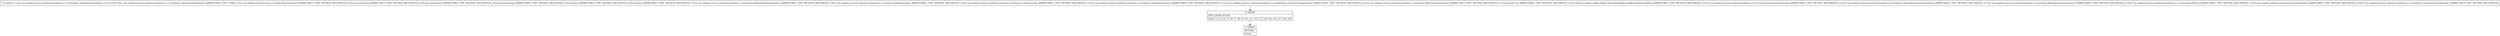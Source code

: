 digraph "CFG forcom.mapbox.services.android.navigation.ui.v5.AutoValue_NavigationViewOptions.\<init\>(Lcom\/mapbox\/api\/directions\/v5\/models\/DirectionsRoute;Ljava\/lang\/String;Ljava\/lang\/Integer;Ljava\/lang\/Integer;ZZLcom\/mapbox\/services\/android\/navigation\/v5\/navigation\/MapboxNavigationOptions;Lcom\/mapbox\/services\/android\/navigation\/ui\/v5\/listeners\/FeedbackListener;Lcom\/mapbox\/services\/android\/navigation\/ui\/v5\/listeners\/RouteListener;Lcom\/mapbox\/services\/android\/navigation\/ui\/v5\/listeners\/NavigationListener;Lcom\/mapbox\/services\/android\/navigation\/v5\/routeprogress\/ProgressChangeListener;Lcom\/mapbox\/services\/android\/navigation\/v5\/milestone\/MilestoneEventListener;Ljava\/util\/List;Landroid\/support\/design\/widget\/BottomSheetBehavior$BottomSheetCallback;Lcom\/mapbox\/services\/android\/navigation\/ui\/v5\/listeners\/InstructionListListener;Lcom\/mapbox\/services\/android\/navigation\/ui\/v5\/listeners\/SpeechAnnouncementListener;Lcom\/mapbox\/services\/android\/navigation\/ui\/v5\/listeners\/BannerInstructionsListener;Lcom\/mapbox\/services\/android\/navigation\/ui\/v5\/voice\/SpeechPlayer;Lcom\/mapbox\/android\/core\/location\/LocationEngine;Lcom\/mapbox\/services\/android\/navigation\/ui\/v5\/AutoValue_NavigationViewOptions$1;)V" {
Node_0 [shape=record,label="{0\:\ 0x0000|MTH_ENTER_BLOCK\l|this(r1, r2, r3, r4, r5, r6, r7, r8, r9, r10, r11, r12, r13, r14, r15, r16, r17, r18, r19)\l}"];
Node_1 [shape=record,label="{1\:\ 0x0003|RETURN\l|return\l}"];
MethodNode[shape=record,label="{\/* synthetic *\/ void com.mapbox.services.android.navigation.ui.v5.AutoValue_NavigationViewOptions.\<init\>((r0v0 'this' com.mapbox.services.android.navigation.ui.v5.AutoValue_NavigationViewOptions A[IMMUTABLE_TYPE, THIS]), (r1v0 com.mapbox.api.directions.v5.models.DirectionsRoute A[IMMUTABLE_TYPE, METHOD_ARGUMENT]), (r2v0 java.lang.String A[IMMUTABLE_TYPE, METHOD_ARGUMENT]), (r3v0 java.lang.Integer A[IMMUTABLE_TYPE, METHOD_ARGUMENT]), (r4v0 java.lang.Integer A[IMMUTABLE_TYPE, METHOD_ARGUMENT]), (r5v0 boolean A[IMMUTABLE_TYPE, METHOD_ARGUMENT]), (r6v0 boolean A[IMMUTABLE_TYPE, METHOD_ARGUMENT]), (r7v0 com.mapbox.services.android.navigation.v5.navigation.MapboxNavigationOptions A[IMMUTABLE_TYPE, METHOD_ARGUMENT]), (r8v0 com.mapbox.services.android.navigation.ui.v5.listeners.FeedbackListener A[IMMUTABLE_TYPE, METHOD_ARGUMENT]), (r9v0 com.mapbox.services.android.navigation.ui.v5.listeners.RouteListener A[IMMUTABLE_TYPE, METHOD_ARGUMENT]), (r10v0 com.mapbox.services.android.navigation.ui.v5.listeners.NavigationListener A[IMMUTABLE_TYPE, METHOD_ARGUMENT]), (r11v0 com.mapbox.services.android.navigation.v5.routeprogress.ProgressChangeListener A[IMMUTABLE_TYPE, METHOD_ARGUMENT]), (r12v0 com.mapbox.services.android.navigation.v5.milestone.MilestoneEventListener A[IMMUTABLE_TYPE, METHOD_ARGUMENT]), (r13v0 java.util.List A[IMMUTABLE_TYPE, METHOD_ARGUMENT]), (r14v0 android.support.design.widget.BottomSheetBehavior$BottomSheetCallback A[IMMUTABLE_TYPE, METHOD_ARGUMENT]), (r15v0 com.mapbox.services.android.navigation.ui.v5.listeners.InstructionListListener A[IMMUTABLE_TYPE, METHOD_ARGUMENT]), (r16v0 com.mapbox.services.android.navigation.ui.v5.listeners.SpeechAnnouncementListener A[IMMUTABLE_TYPE, METHOD_ARGUMENT]), (r17v0 com.mapbox.services.android.navigation.ui.v5.listeners.BannerInstructionsListener A[IMMUTABLE_TYPE, METHOD_ARGUMENT]), (r18v0 com.mapbox.services.android.navigation.ui.v5.voice.SpeechPlayer A[IMMUTABLE_TYPE, METHOD_ARGUMENT]), (r19v0 com.mapbox.android.core.location.LocationEngine A[IMMUTABLE_TYPE, METHOD_ARGUMENT]), (r20v0 com.mapbox.services.android.navigation.ui.v5.AutoValue_NavigationViewOptions$1 A[IMMUTABLE_TYPE, METHOD_ARGUMENT])) }"];
MethodNode -> Node_0;
Node_0 -> Node_1;
}

